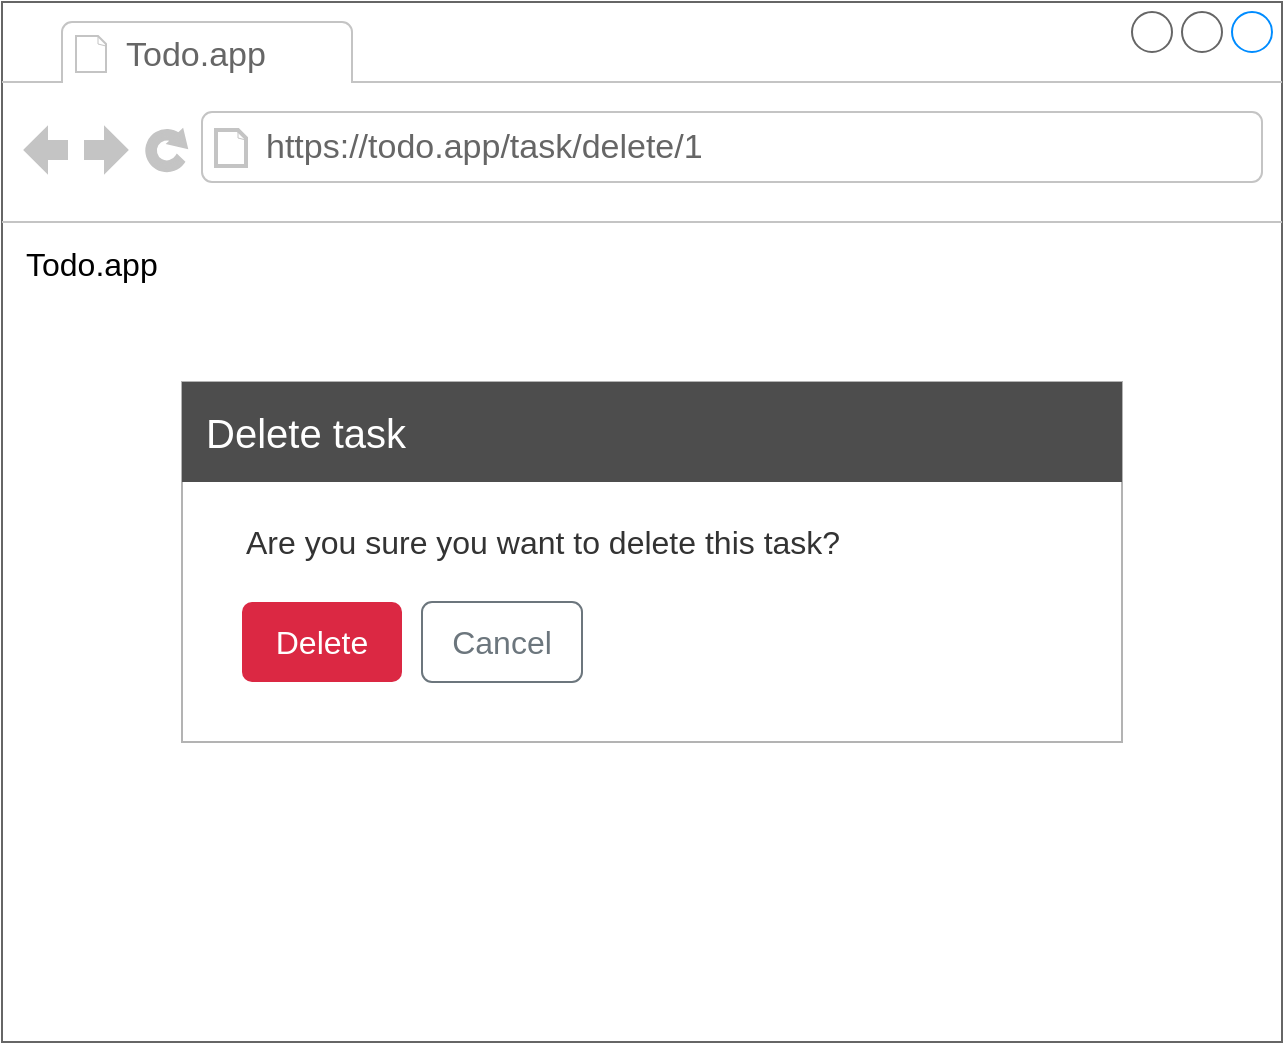 <mxfile version="15.9.4" type="device" pages="2"><diagram name="Links UI delete" id="p5EyXRDYgxMLay0ihm4L"><mxGraphModel dx="1024" dy="533" grid="1" gridSize="10" guides="1" tooltips="1" connect="1" arrows="1" fold="1" page="1" pageScale="1" pageWidth="827" pageHeight="1169" math="0" shadow="0"><root><mxCell id="hRF3u1x4gBxMh_vZ_aX4-0"/><mxCell id="hRF3u1x4gBxMh_vZ_aX4-1" parent="hRF3u1x4gBxMh_vZ_aX4-0"/><mxCell id="u0geGFbB3W2fdJGY8AdX-0" value="" style="group" vertex="1" connectable="0" parent="hRF3u1x4gBxMh_vZ_aX4-1"><mxGeometry x="80" y="80" width="640" height="520" as="geometry"/></mxCell><mxCell id="YMXUL5KMxCBpb85JlvWS-0" value="" style="group" parent="u0geGFbB3W2fdJGY8AdX-0" vertex="1" connectable="0"><mxGeometry width="640" height="520" as="geometry"/></mxCell><mxCell id="hRF3u1x4gBxMh_vZ_aX4-2" value="" style="group;fontColor=default;" parent="YMXUL5KMxCBpb85JlvWS-0" vertex="1" connectable="0"><mxGeometry width="640" height="520" as="geometry"/></mxCell><mxCell id="hRF3u1x4gBxMh_vZ_aX4-3" value="" style="strokeWidth=1;shadow=0;dashed=0;align=center;html=1;shape=mxgraph.mockup.containers.browserWindow;rSize=0;strokeColor=#666666;strokeColor2=#008cff;strokeColor3=#c4c4c4;mainText=,;recursiveResize=0;fontColor=#333333;fillColor=default;" parent="hRF3u1x4gBxMh_vZ_aX4-2" vertex="1"><mxGeometry width="640" height="520.0" as="geometry"/></mxCell><mxCell id="hRF3u1x4gBxMh_vZ_aX4-4" value="Todo.app" style="strokeWidth=1;shadow=0;dashed=0;align=center;html=1;shape=mxgraph.mockup.containers.anchor;fontSize=17;fontColor=#666666;align=left;" parent="hRF3u1x4gBxMh_vZ_aX4-3" vertex="1"><mxGeometry x="60" y="13" width="110" height="28.167" as="geometry"/></mxCell><mxCell id="hRF3u1x4gBxMh_vZ_aX4-5" value="https://todo.app/task/delete/1" style="strokeWidth=1;shadow=0;dashed=0;align=center;html=1;shape=mxgraph.mockup.containers.anchor;rSize=0;fontSize=17;fontColor=#666666;align=left;" parent="hRF3u1x4gBxMh_vZ_aX4-3" vertex="1"><mxGeometry x="130" y="59.0" width="250" height="28.167" as="geometry"/></mxCell><mxCell id="hRF3u1x4gBxMh_vZ_aX4-6" value="Todo.app" style="text;html=1;strokeColor=none;fillColor=none;align=left;verticalAlign=middle;whiteSpace=wrap;rounded=0;fontSize=16;fontColor=default;" parent="hRF3u1x4gBxMh_vZ_aX4-3" vertex="1"><mxGeometry x="10" y="120.0" width="80" height="21.667" as="geometry"/></mxCell><mxCell id="zeFyqCcwO9WoaYdxv90y-0" value="" style="rounded=0;whiteSpace=wrap;html=1;fontSize=16;strokeColor=#B3B3B3;" parent="YMXUL5KMxCBpb85JlvWS-0" vertex="1"><mxGeometry x="90" y="190" width="470" height="180" as="geometry"/></mxCell><mxCell id="zeFyqCcwO9WoaYdxv90y-1" value="" style="rounded=0;whiteSpace=wrap;html=1;fontSize=16;fillColor=#4D4D4D;strokeColor=none;" parent="YMXUL5KMxCBpb85JlvWS-0" vertex="1"><mxGeometry x="90" y="190" width="470" height="50" as="geometry"/></mxCell><mxCell id="zeFyqCcwO9WoaYdxv90y-2" value="&lt;font style=&quot;font-size: 20px&quot;&gt;Delete task&lt;/font&gt;" style="text;html=1;strokeColor=none;fillColor=none;align=left;verticalAlign=middle;whiteSpace=wrap;rounded=0;fontSize=16;fontColor=#FFFFFF;" parent="YMXUL5KMxCBpb85JlvWS-0" vertex="1"><mxGeometry x="100" y="197.5" width="150" height="35" as="geometry"/></mxCell><mxCell id="zeFyqCcwO9WoaYdxv90y-3" value="Are you sure you want to delete this task?" style="text;html=1;strokeColor=none;fillColor=none;align=left;verticalAlign=middle;whiteSpace=wrap;rounded=0;fontSize=16;fontColor=#333333;" parent="YMXUL5KMxCBpb85JlvWS-0" vertex="1"><mxGeometry x="120" y="260" width="350" height="20" as="geometry"/></mxCell><mxCell id="-hbncMFUTuazaN7rDHyy-0" value="Cancel" style="html=1;shadow=0;dashed=0;shape=mxgraph.bootstrap.rrect;rSize=5;strokeColor=#6C767D;strokeWidth=1;fillColor=none;fontColor=#6C767D;whiteSpace=wrap;align=center;verticalAlign=middle;spacingLeft=0;fontStyle=0;fontSize=16;spacing=5;" vertex="1" parent="u0geGFbB3W2fdJGY8AdX-0"><mxGeometry x="210" y="300" width="80" height="40" as="geometry"/></mxCell><mxCell id="-hbncMFUTuazaN7rDHyy-1" value="Delete" style="html=1;shadow=0;dashed=0;shape=mxgraph.bootstrap.rrect;rSize=5;strokeColor=none;strokeWidth=1;fillColor=#DB2843;fontColor=#FFFFFF;whiteSpace=wrap;align=center;verticalAlign=middle;spacingLeft=0;fontStyle=0;fontSize=16;spacing=5;" vertex="1" parent="u0geGFbB3W2fdJGY8AdX-0"><mxGeometry x="120" y="300" width="80" height="40" as="geometry"/></mxCell></root></mxGraphModel></diagram><diagram name="Links UI index" id="oXbF_Ry4kt3vUUzHI9kw"><mxGraphModel dx="1024" dy="533" grid="1" gridSize="10" guides="1" tooltips="1" connect="1" arrows="1" fold="1" page="1" pageScale="1" pageWidth="827" pageHeight="1169" math="0" shadow="0"><root><mxCell id="8GBafM7lcZyO0Nd8-3-U-0"/><mxCell id="8GBafM7lcZyO0Nd8-3-U-1" parent="8GBafM7lcZyO0Nd8-3-U-0"/><mxCell id="niyg6K8_S8LUNwFnN1-t-27" value="" style="group" vertex="1" connectable="0" parent="8GBafM7lcZyO0Nd8-3-U-1"><mxGeometry x="80" y="80" width="640" height="520" as="geometry"/></mxCell><mxCell id="coqOIPmRraYQs8eI7DJZ-0" value="" style="group" parent="niyg6K8_S8LUNwFnN1-t-27" vertex="1" connectable="0"><mxGeometry width="640" height="520" as="geometry"/></mxCell><mxCell id="8GBafM7lcZyO0Nd8-3-U-2" value="" style="group;fontColor=default;" parent="coqOIPmRraYQs8eI7DJZ-0" vertex="1" connectable="0"><mxGeometry width="640" height="520" as="geometry"/></mxCell><mxCell id="8GBafM7lcZyO0Nd8-3-U-3" value="" style="strokeWidth=1;shadow=0;dashed=0;align=center;html=1;shape=mxgraph.mockup.containers.browserWindow;rSize=0;strokeColor=#666666;strokeColor2=#008cff;strokeColor3=#c4c4c4;mainText=,;recursiveResize=0;fontColor=#333333;fillColor=default;" parent="8GBafM7lcZyO0Nd8-3-U-2" vertex="1"><mxGeometry width="640" height="520.0" as="geometry"/></mxCell><mxCell id="8GBafM7lcZyO0Nd8-3-U-4" value="Todo.app" style="strokeWidth=1;shadow=0;dashed=0;align=center;html=1;shape=mxgraph.mockup.containers.anchor;fontSize=17;fontColor=#666666;align=left;" parent="8GBafM7lcZyO0Nd8-3-U-3" vertex="1"><mxGeometry x="60" y="13" width="110" height="28.167" as="geometry"/></mxCell><mxCell id="8GBafM7lcZyO0Nd8-3-U-5" value="https://todo.app/" style="strokeWidth=1;shadow=0;dashed=0;align=center;html=1;shape=mxgraph.mockup.containers.anchor;rSize=0;fontSize=17;fontColor=#666666;align=left;" parent="8GBafM7lcZyO0Nd8-3-U-3" vertex="1"><mxGeometry x="130" y="59.0" width="250" height="28.167" as="geometry"/></mxCell><mxCell id="8GBafM7lcZyO0Nd8-3-U-6" value="Todo.app" style="text;html=1;strokeColor=none;fillColor=none;align=left;verticalAlign=middle;whiteSpace=wrap;rounded=0;fontSize=16;fontColor=default;" parent="8GBafM7lcZyO0Nd8-3-U-3" vertex="1"><mxGeometry x="10" y="120.0" width="80" height="21.667" as="geometry"/></mxCell><mxCell id="niyg6K8_S8LUNwFnN1-t-0" value="Enter the task that you need to complete." style="html=1;shadow=0;dashed=0;shape=mxgraph.bootstrap.rrect;rSize=5;strokeColor=#6C767D;html=1;whiteSpace=wrap;fillColor=#FFFFFF;fontColor=#7D868C;align=left;spacingLeft=0;spacing=15;fontSize=16;" vertex="1" parent="niyg6K8_S8LUNwFnN1-t-27"><mxGeometry x="80" y="160" width="480" height="40" as="geometry"/></mxCell><mxCell id="niyg6K8_S8LUNwFnN1-t-1" value="Add task" style="html=1;shadow=0;dashed=0;shape=mxgraph.bootstrap.rightButton;strokeColor=none;fontColor=#FFFFFF;fillColor=#6C767D;rSize=5;perimeter=none;whiteSpace=wrap;resizeHeight=1;fontSize=16;" vertex="1" parent="niyg6K8_S8LUNwFnN1-t-0"><mxGeometry x="1" width="92" height="40" relative="1" as="geometry"><mxPoint x="-92" as="offset"/></mxGeometry></mxCell><mxCell id="niyg6K8_S8LUNwFnN1-t-2" value="" style="html=1;shadow=0;dashed=0;shape=mxgraph.bootstrap.rrect;rSize=5;strokeColor=#6C767D;html=1;whiteSpace=wrap;fillColor=#ffffff;fontColor=#6C767D;" vertex="1" parent="niyg6K8_S8LUNwFnN1-t-27"><mxGeometry x="80" y="220" width="210" height="40" as="geometry"/></mxCell><mxCell id="niyg6K8_S8LUNwFnN1-t-3" value="All" style="html=1;shadow=0;dashed=0;shape=mxgraph.bootstrap.leftButton;rSize=5;perimeter=none;whiteSpace=wrap;resizeHeight=1;fillColor=#6C767D;strokeColor=none;fontSize=16;fontColor=#FFFFFF;" vertex="1" parent="niyg6K8_S8LUNwFnN1-t-2"><mxGeometry width="50" height="40" relative="1" as="geometry"/></mxCell><mxCell id="niyg6K8_S8LUNwFnN1-t-4" value="Active" style="strokeColor=inherit;fillColor=inherit;gradientColor=inherit;fontColor=inherit;html=1;shadow=0;dashed=0;perimeter=none;whiteSpace=wrap;resizeHeight=1;fontSize=16;" vertex="1" parent="niyg6K8_S8LUNwFnN1-t-2"><mxGeometry width="70" height="40" relative="1" as="geometry"><mxPoint x="50" as="offset"/></mxGeometry></mxCell><mxCell id="niyg6K8_S8LUNwFnN1-t-5" value="Completed" style="strokeColor=inherit;fillColor=inherit;gradientColor=inherit;fontColor=inherit;html=1;shadow=0;dashed=0;shape=mxgraph.bootstrap.rightButton;rSize=5;perimeter=none;whiteSpace=wrap;resizeHeight=1;fontSize=16;" vertex="1" parent="niyg6K8_S8LUNwFnN1-t-2"><mxGeometry x="1" width="109" height="40" relative="1" as="geometry"><mxPoint x="-92" as="offset"/></mxGeometry></mxCell><mxCell id="niyg6K8_S8LUNwFnN1-t-10" value="" style="group" vertex="1" connectable="0" parent="niyg6K8_S8LUNwFnN1-t-27"><mxGeometry x="80" y="270" width="480" height="50" as="geometry"/></mxCell><mxCell id="niyg6K8_S8LUNwFnN1-t-6" value="Wash the dishes" style="html=1;shadow=0;dashed=0;shape=mxgraph.bootstrap.rrect;rSize=5;strokeColor=none;strokeWidth=1;fillColor=#f5f5f5;fontColor=#6C767D;whiteSpace=wrap;align=left;verticalAlign=middle;spacingLeft=55;fontSize=16;" vertex="1" parent="niyg6K8_S8LUNwFnN1-t-10"><mxGeometry width="480" height="50" as="geometry"/></mxCell><mxCell id="niyg6K8_S8LUNwFnN1-t-8" value="&lt;h1 class=&quot;symbol__title symbol__title--main&quot; id=&quot;symbol-title&quot; style=&quot;box-sizing: inherit ; font-size: 18px ; margin: 0px ; line-height: 1.3 ; font-family: &amp;#34;roboto&amp;#34; , &amp;#34;noto sans&amp;#34; , sans-serif&quot;&gt;✓&lt;/h1&gt;" style="rounded=1;whiteSpace=wrap;html=1;arcSize=50;strokeColor=none;strokeWidth=1;fillColor=#6C767D;fontColor=#FFFFFF;whiteSpace=wrap;align=center;verticalAlign=middle;spacingLeft=0;fontStyle=1;fontSize=14;spacing=10;" vertex="1" parent="niyg6K8_S8LUNwFnN1-t-10"><mxGeometry x="5" y="5" width="40" height="40" as="geometry"/></mxCell><mxCell id="niyg6K8_S8LUNwFnN1-t-9" value="&lt;font face=&quot;u2400&quot;&gt;&lt;span style=&quot;font-size: 18px ; line-height: 1.3&quot;&gt;✗&lt;/span&gt;&lt;/font&gt;" style="rounded=1;whiteSpace=wrap;html=1;arcSize=50;strokeColor=#DB2843;strokeWidth=1;fillColor=none;fontColor=#DB2843;whiteSpace=wrap;align=center;verticalAlign=middle;spacingLeft=0;fontStyle=1;fontSize=14;spacing=10;labelBackgroundColor=none;" vertex="1" parent="niyg6K8_S8LUNwFnN1-t-10"><mxGeometry x="435" y="5" width="40" height="40" as="geometry"/></mxCell><mxCell id="niyg6K8_S8LUNwFnN1-t-11" value="" style="group" vertex="1" connectable="0" parent="niyg6K8_S8LUNwFnN1-t-27"><mxGeometry x="80" y="330" width="480" height="50" as="geometry"/></mxCell><mxCell id="niyg6K8_S8LUNwFnN1-t-12" value="Do the laundry" style="html=1;shadow=0;dashed=0;shape=mxgraph.bootstrap.rrect;rSize=5;strokeColor=none;strokeWidth=1;fillColor=#f5f5f5;fontColor=#6C767D;whiteSpace=wrap;align=left;verticalAlign=middle;spacingLeft=55;fontSize=16;" vertex="1" parent="niyg6K8_S8LUNwFnN1-t-11"><mxGeometry width="480" height="50" as="geometry"/></mxCell><mxCell id="niyg6K8_S8LUNwFnN1-t-13" value="&lt;h1 class=&quot;symbol__title symbol__title--main&quot; id=&quot;symbol-title&quot; style=&quot;box-sizing: inherit ; font-size: 18px ; margin: 0px ; line-height: 1.3 ; font-family: &amp;quot;roboto&amp;quot; , &amp;quot;noto sans&amp;quot; , sans-serif&quot;&gt;✓&lt;/h1&gt;" style="rounded=1;whiteSpace=wrap;html=1;arcSize=50;strokeColor=#6C767D;strokeWidth=1;fillColor=none;fontColor=#6C767D;whiteSpace=wrap;align=center;verticalAlign=middle;spacingLeft=0;fontStyle=1;fontSize=14;spacing=10;" vertex="1" parent="niyg6K8_S8LUNwFnN1-t-11"><mxGeometry x="5" y="5" width="40" height="40" as="geometry"/></mxCell><mxCell id="niyg6K8_S8LUNwFnN1-t-14" value="&lt;font face=&quot;u2400&quot;&gt;&lt;span style=&quot;font-size: 18px ; line-height: 1.3&quot;&gt;✗&lt;/span&gt;&lt;/font&gt;" style="rounded=1;whiteSpace=wrap;html=1;arcSize=50;strokeColor=#DB2843;strokeWidth=1;fillColor=none;fontColor=#DB2843;whiteSpace=wrap;align=center;verticalAlign=middle;spacingLeft=0;fontStyle=1;fontSize=14;spacing=10;labelBackgroundColor=none;" vertex="1" parent="niyg6K8_S8LUNwFnN1-t-11"><mxGeometry x="435" y="5" width="40" height="40" as="geometry"/></mxCell><mxCell id="niyg6K8_S8LUNwFnN1-t-23" value="" style="group" vertex="1" connectable="0" parent="niyg6K8_S8LUNwFnN1-t-27"><mxGeometry x="80" y="390" width="480" height="50" as="geometry"/></mxCell><mxCell id="niyg6K8_S8LUNwFnN1-t-24" value="Cook lunch" style="html=1;shadow=0;dashed=0;shape=mxgraph.bootstrap.rrect;rSize=5;strokeColor=none;strokeWidth=1;fillColor=#f5f5f5;fontColor=#6C767D;whiteSpace=wrap;align=left;verticalAlign=middle;spacingLeft=55;fontSize=16;" vertex="1" parent="niyg6K8_S8LUNwFnN1-t-23"><mxGeometry width="480" height="50" as="geometry"/></mxCell><mxCell id="niyg6K8_S8LUNwFnN1-t-25" value="&lt;h1 class=&quot;symbol__title symbol__title--main&quot; id=&quot;symbol-title&quot; style=&quot;box-sizing: inherit ; font-size: 18px ; margin: 0px ; line-height: 1.3 ; font-family: &amp;quot;roboto&amp;quot; , &amp;quot;noto sans&amp;quot; , sans-serif&quot;&gt;✓&lt;/h1&gt;" style="rounded=1;whiteSpace=wrap;html=1;arcSize=50;strokeColor=#6C767D;strokeWidth=1;fillColor=none;fontColor=#6C767D;whiteSpace=wrap;align=center;verticalAlign=middle;spacingLeft=0;fontStyle=1;fontSize=14;spacing=10;" vertex="1" parent="niyg6K8_S8LUNwFnN1-t-23"><mxGeometry x="5" y="5" width="40" height="40" as="geometry"/></mxCell><mxCell id="niyg6K8_S8LUNwFnN1-t-26" value="&lt;font face=&quot;u2400&quot;&gt;&lt;span style=&quot;font-size: 18px ; line-height: 1.3&quot;&gt;✗&lt;/span&gt;&lt;/font&gt;" style="rounded=1;whiteSpace=wrap;html=1;arcSize=50;strokeColor=#DB2843;strokeWidth=1;fillColor=none;fontColor=#DB2843;whiteSpace=wrap;align=center;verticalAlign=middle;spacingLeft=0;fontStyle=1;fontSize=14;spacing=10;labelBackgroundColor=none;" vertex="1" parent="niyg6K8_S8LUNwFnN1-t-23"><mxGeometry x="435" y="5" width="40" height="40" as="geometry"/></mxCell></root></mxGraphModel></diagram></mxfile>